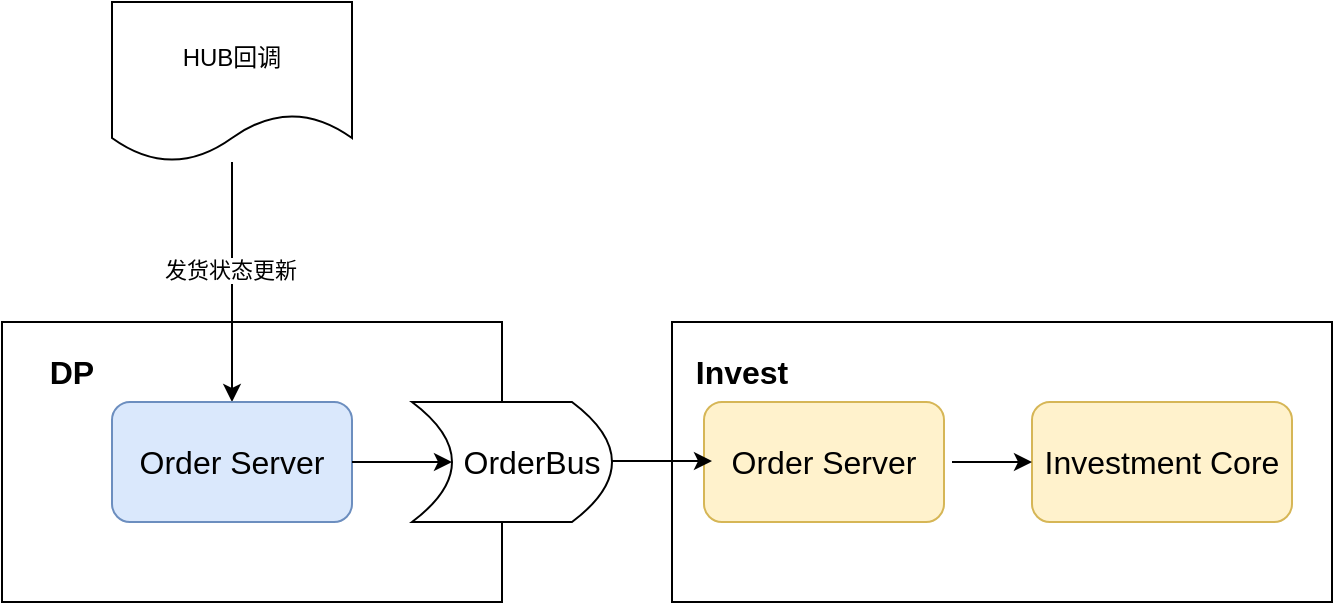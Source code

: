 <mxfile version="15.5.4" type="github">
  <diagram id="8wXbEfw8VlFpU_Lr8M7E" name="Page-1">
    <mxGraphModel dx="1298" dy="716" grid="1" gridSize="10" guides="1" tooltips="1" connect="1" arrows="1" fold="1" page="1" pageScale="1" pageWidth="827" pageHeight="1169" math="0" shadow="0">
      <root>
        <mxCell id="0" />
        <mxCell id="1" parent="0" />
        <mxCell id="nv0iDH9mKceCa3a_2c9S-1" value="" style="rounded=0;whiteSpace=wrap;html=1;" vertex="1" parent="1">
          <mxGeometry x="35" y="210" width="250" height="140" as="geometry" />
        </mxCell>
        <mxCell id="nv0iDH9mKceCa3a_2c9S-2" value="HUB回调" style="shape=document;whiteSpace=wrap;html=1;boundedLbl=1;" vertex="1" parent="1">
          <mxGeometry x="90" y="50" width="120" height="80" as="geometry" />
        </mxCell>
        <mxCell id="nv0iDH9mKceCa3a_2c9S-3" value="" style="endArrow=classic;html=1;rounded=0;entryX=0.5;entryY=0;entryDx=0;entryDy=0;" edge="1" parent="1" source="nv0iDH9mKceCa3a_2c9S-2" target="nv0iDH9mKceCa3a_2c9S-7">
          <mxGeometry width="50" height="50" relative="1" as="geometry">
            <mxPoint x="150" y="190" as="sourcePoint" />
            <mxPoint x="200" y="140" as="targetPoint" />
          </mxGeometry>
        </mxCell>
        <mxCell id="nv0iDH9mKceCa3a_2c9S-4" value="发货状态更新" style="edgeLabel;html=1;align=center;verticalAlign=middle;resizable=0;points=[];" vertex="1" connectable="0" parent="nv0iDH9mKceCa3a_2c9S-3">
          <mxGeometry x="-0.1" y="-1" relative="1" as="geometry">
            <mxPoint as="offset" />
          </mxGeometry>
        </mxCell>
        <mxCell id="nv0iDH9mKceCa3a_2c9S-5" value="&lt;b&gt;&lt;font style=&quot;font-size: 16px&quot;&gt;DP&lt;/font&gt;&lt;/b&gt;" style="text;html=1;strokeColor=none;fillColor=none;align=center;verticalAlign=middle;whiteSpace=wrap;rounded=0;" vertex="1" parent="1">
          <mxGeometry x="40" y="220" width="60" height="30" as="geometry" />
        </mxCell>
        <mxCell id="nv0iDH9mKceCa3a_2c9S-6" value="" style="shape=dataStorage;whiteSpace=wrap;html=1;fixedSize=1;fontSize=16;rotation=-180;" vertex="1" parent="1">
          <mxGeometry x="240" y="250" width="100" height="60" as="geometry" />
        </mxCell>
        <mxCell id="nv0iDH9mKceCa3a_2c9S-7" value="Order Server" style="rounded=1;whiteSpace=wrap;html=1;fontSize=16;fillColor=#dae8fc;strokeColor=#6c8ebf;" vertex="1" parent="1">
          <mxGeometry x="90" y="250" width="120" height="60" as="geometry" />
        </mxCell>
        <mxCell id="nv0iDH9mKceCa3a_2c9S-8" value="OrderBus" style="text;html=1;strokeColor=none;fillColor=none;align=center;verticalAlign=middle;whiteSpace=wrap;rounded=0;fontSize=16;" vertex="1" parent="1">
          <mxGeometry x="270" y="265" width="60" height="30" as="geometry" />
        </mxCell>
        <mxCell id="nv0iDH9mKceCa3a_2c9S-10" value="" style="endArrow=classic;html=1;rounded=0;fontSize=16;exitX=1;exitY=0.5;exitDx=0;exitDy=0;" edge="1" parent="1" source="nv0iDH9mKceCa3a_2c9S-7">
          <mxGeometry width="50" height="50" relative="1" as="geometry">
            <mxPoint x="200" y="420" as="sourcePoint" />
            <mxPoint x="260" y="280" as="targetPoint" />
          </mxGeometry>
        </mxCell>
        <mxCell id="nv0iDH9mKceCa3a_2c9S-11" value="" style="rounded=0;whiteSpace=wrap;html=1;" vertex="1" parent="1">
          <mxGeometry x="370" y="210" width="330" height="140" as="geometry" />
        </mxCell>
        <mxCell id="nv0iDH9mKceCa3a_2c9S-12" value="&lt;b&gt;&lt;font style=&quot;font-size: 16px&quot;&gt;Invest&lt;/font&gt;&lt;/b&gt;" style="text;html=1;strokeColor=none;fillColor=none;align=center;verticalAlign=middle;whiteSpace=wrap;rounded=0;" vertex="1" parent="1">
          <mxGeometry x="375" y="220" width="60" height="30" as="geometry" />
        </mxCell>
        <mxCell id="nv0iDH9mKceCa3a_2c9S-13" value="Order Server" style="rounded=1;whiteSpace=wrap;html=1;fontSize=16;fillColor=#fff2cc;strokeColor=#d6b656;" vertex="1" parent="1">
          <mxGeometry x="386" y="250" width="120" height="60" as="geometry" />
        </mxCell>
        <mxCell id="nv0iDH9mKceCa3a_2c9S-14" value="" style="endArrow=classic;html=1;rounded=0;fontSize=16;exitX=1;exitY=0.5;exitDx=0;exitDy=0;" edge="1" parent="1">
          <mxGeometry width="50" height="50" relative="1" as="geometry">
            <mxPoint x="340" y="279.5" as="sourcePoint" />
            <mxPoint x="390" y="279.5" as="targetPoint" />
          </mxGeometry>
        </mxCell>
        <mxCell id="nv0iDH9mKceCa3a_2c9S-15" value="Investment Core" style="rounded=1;whiteSpace=wrap;html=1;fontSize=16;fillColor=#fff2cc;strokeColor=#d6b656;" vertex="1" parent="1">
          <mxGeometry x="550" y="250" width="130" height="60" as="geometry" />
        </mxCell>
        <mxCell id="nv0iDH9mKceCa3a_2c9S-17" value="" style="endArrow=classic;html=1;rounded=0;fontSize=16;" edge="1" parent="1" target="nv0iDH9mKceCa3a_2c9S-15">
          <mxGeometry width="50" height="50" relative="1" as="geometry">
            <mxPoint x="510" y="280" as="sourcePoint" />
            <mxPoint x="400" y="289.5" as="targetPoint" />
          </mxGeometry>
        </mxCell>
      </root>
    </mxGraphModel>
  </diagram>
</mxfile>
